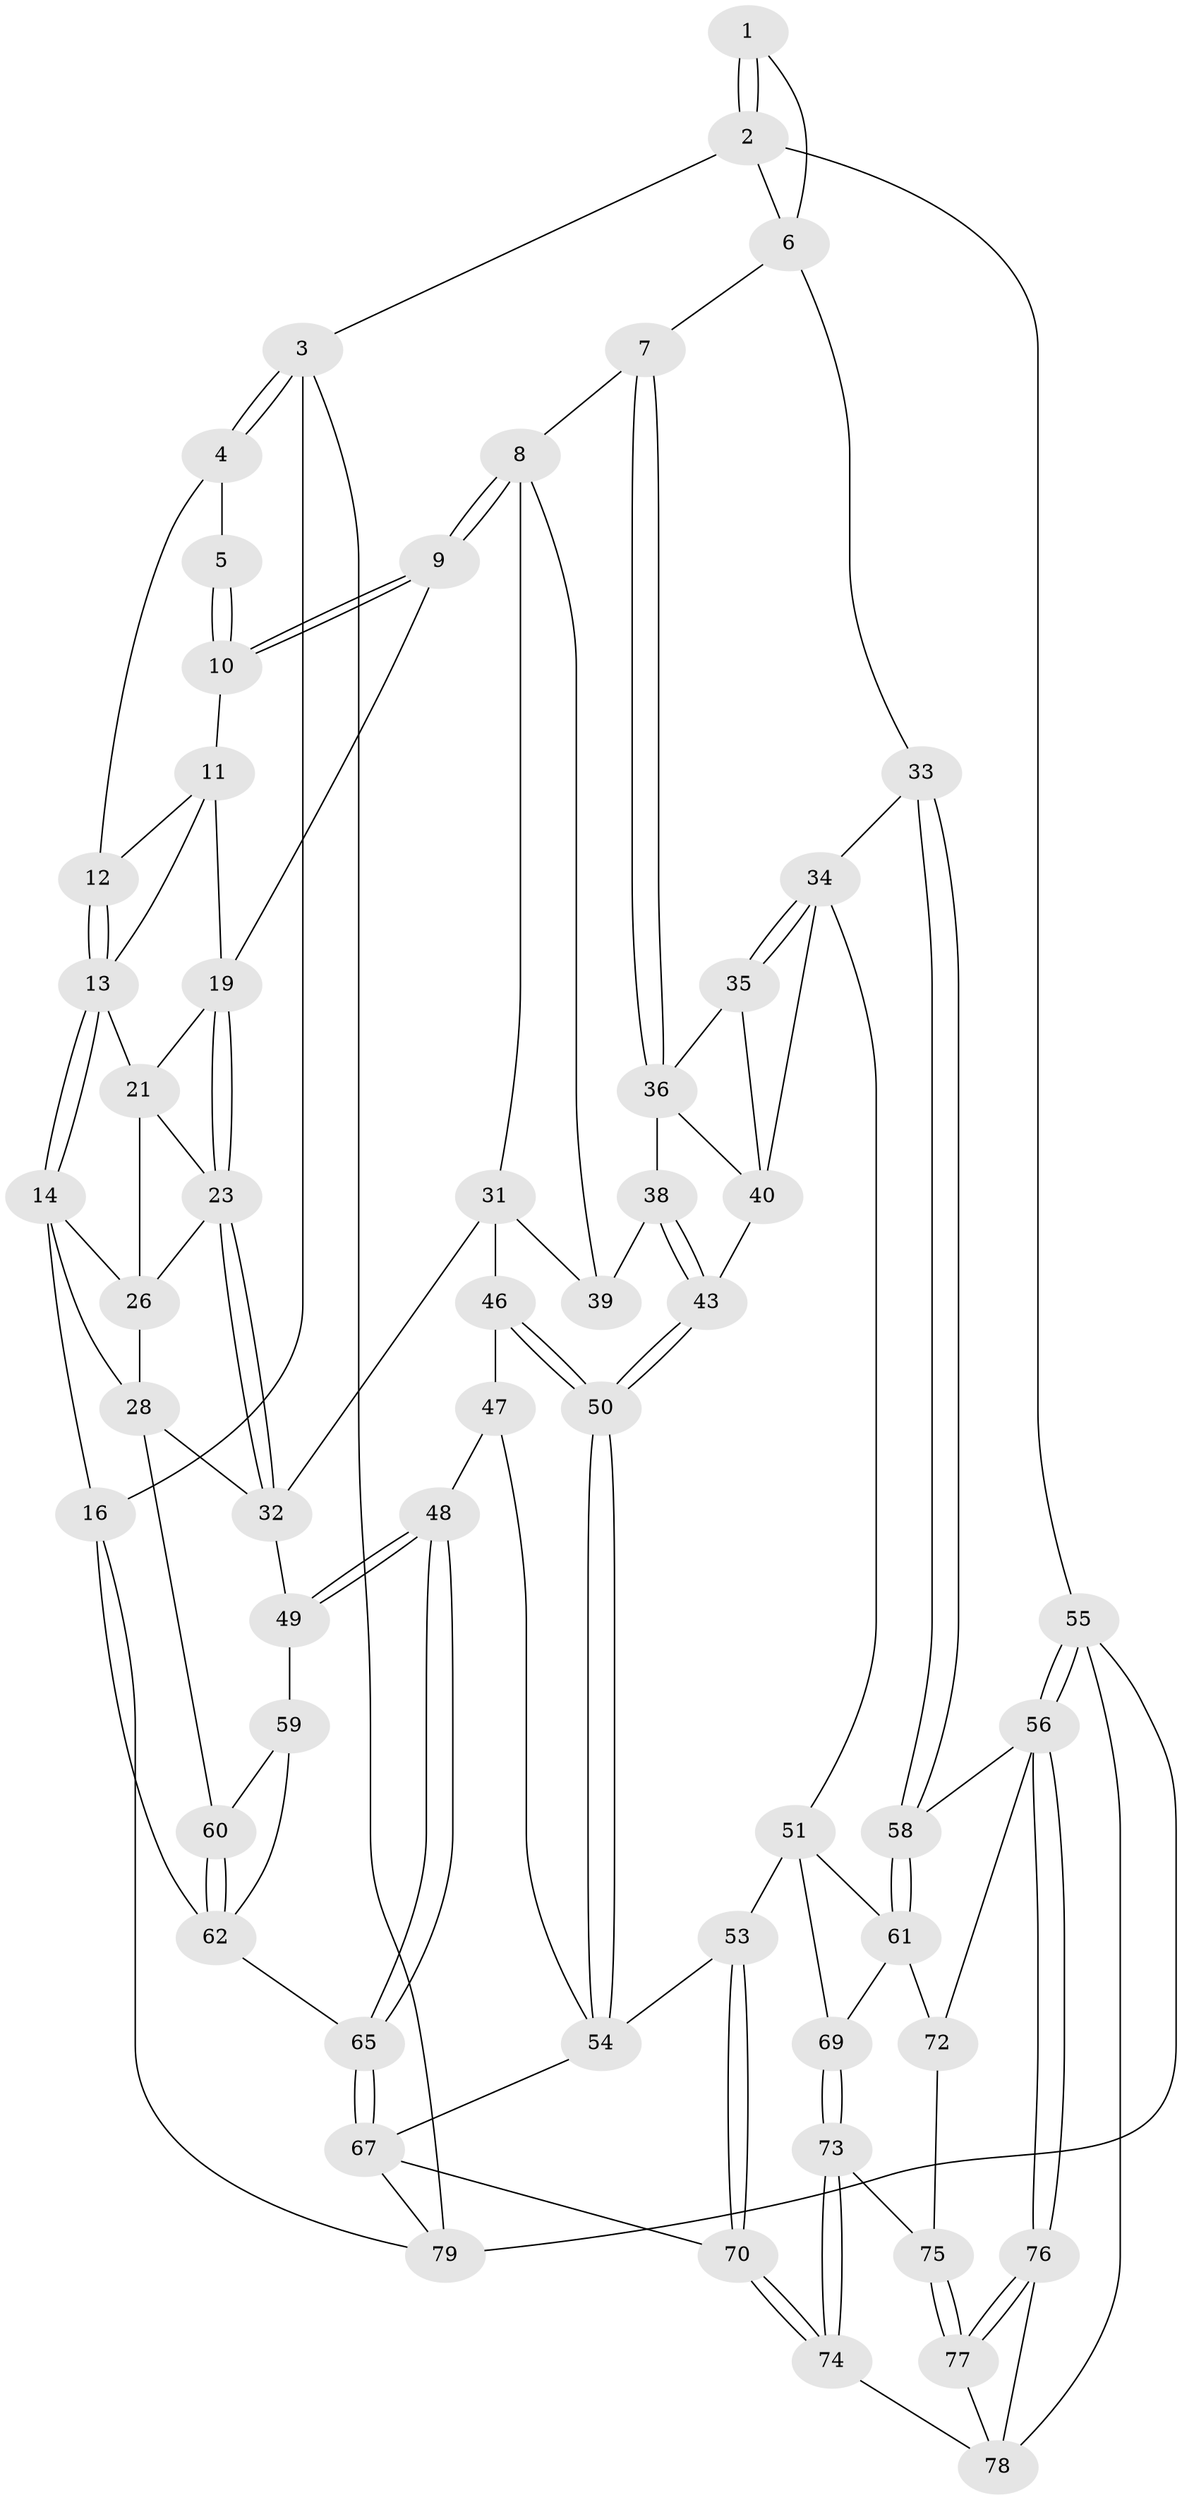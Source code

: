 // Generated by graph-tools (version 1.1) at 2025/52/02/27/25 19:52:43]
// undirected, 57 vertices, 127 edges
graph export_dot {
graph [start="1"]
  node [color=gray90,style=filled];
  1 [pos="+0.5878430964395043+0"];
  2 [pos="+1+0"];
  3 [pos="+0+0"];
  4 [pos="+0+0"];
  5 [pos="+0.58778539670397+0"];
  6 [pos="+0.5952860494704889+0.16942352872861927",super="+22"];
  7 [pos="+0.5465055921943114+0.2796154891574222"];
  8 [pos="+0.517372427657221+0.2839949967153619",super="+30"];
  9 [pos="+0.4984367852645078+0.28050034414682923"];
  10 [pos="+0.37375354016685297+0.10947020916409428"];
  11 [pos="+0.27887315720416245+0.08992617959882866",super="+17"];
  12 [pos="+0.06998187165320166+0"];
  13 [pos="+0.1007934518903883+0.24092823656904605",super="+18"];
  14 [pos="+0.09258787801661139+0.25280558065331377",super="+15"];
  16 [pos="+0+0.4213254325294386",super="+63"];
  19 [pos="+0.3898359273242477+0.31743770796960674",super="+20"];
  21 [pos="+0.22061633142183046+0.28378782996634305",super="+25"];
  23 [pos="+0.3181879751670038+0.38624266818443787",super="+24"];
  26 [pos="+0.18033214561179844+0.32593948706398457",super="+27"];
  28 [pos="+0.1852615570336932+0.4333540670765306",super="+29"];
  31 [pos="+0.3456314268282358+0.4815738844346325",super="+45"];
  32 [pos="+0.3376888555379751+0.46999876374999694",super="+41"];
  33 [pos="+1+0.24676175844554957"];
  34 [pos="+1+0.2717477363340376",super="+44"];
  35 [pos="+0.79635306078779+0.3063283518743468"];
  36 [pos="+0.5597037637907593+0.28914510755744033",super="+37"];
  38 [pos="+0.6018041770371584+0.5229203818508505"];
  39 [pos="+0.471736436511942+0.5173212795303818"];
  40 [pos="+0.7147025758559375+0.4613770046608557",super="+42"];
  43 [pos="+0.6045259191476481+0.5263061399941358"];
  46 [pos="+0.4030876806607643+0.6223162520527586"];
  47 [pos="+0.35075691460420655+0.6643956299163595"];
  48 [pos="+0.2612935663189157+0.6657810365161954"];
  49 [pos="+0.21933202692831794+0.6334326339339309"];
  50 [pos="+0.5832029240965553+0.6797259495284278"];
  51 [pos="+0.785107410932691+0.6381696978632964",super="+52"];
  53 [pos="+0.6231717256663121+0.7133708311069207"];
  54 [pos="+0.6008721561206507+0.6998506754045066",super="+66"];
  55 [pos="+1+1",super="+82"];
  56 [pos="+1+1",super="+57"];
  58 [pos="+1+0.6997465721995302"];
  59 [pos="+0.17507738194932884+0.6297973156874306"];
  60 [pos="+0.12099055008603693+0.6147925468679568"];
  61 [pos="+0.9051217294884126+0.6844624888864905",super="+68"];
  62 [pos="+0+0.9124573220572115",super="+64"];
  65 [pos="+0.20717911475385925+0.7913719185383213"];
  67 [pos="+0.39212413716550626+1",super="+71"];
  69 [pos="+0.68539836049198+0.7637113793228204"];
  70 [pos="+0.46750008861440856+1"];
  72 [pos="+0.839288995259745+0.8650716477303171"];
  73 [pos="+0.6916767187493221+0.8434222297754109"];
  74 [pos="+0.6869519770457547+0.8683686736302768"];
  75 [pos="+0.8168090714836062+0.8748960688537587"];
  76 [pos="+0.7917142346349644+0.9525227896276927"];
  77 [pos="+0.7732732889636021+0.9288167863320268"];
  78 [pos="+0.7250235163007083+0.9234375409014335",super="+81"];
  79 [pos="+0.3861287045810098+1",super="+80"];
  1 -- 2;
  1 -- 2;
  1 -- 6;
  2 -- 3;
  2 -- 55;
  2 -- 6;
  3 -- 4;
  3 -- 4;
  3 -- 16;
  3 -- 79;
  4 -- 5;
  4 -- 12;
  5 -- 10;
  5 -- 10;
  6 -- 7;
  6 -- 33;
  7 -- 8;
  7 -- 36;
  7 -- 36;
  8 -- 9;
  8 -- 9;
  8 -- 31;
  8 -- 39;
  9 -- 10;
  9 -- 10;
  9 -- 19;
  10 -- 11;
  11 -- 12;
  11 -- 19;
  11 -- 13;
  12 -- 13;
  12 -- 13;
  13 -- 14;
  13 -- 14;
  13 -- 21;
  14 -- 26;
  14 -- 16;
  14 -- 28;
  16 -- 62;
  16 -- 79;
  19 -- 23;
  19 -- 23;
  19 -- 21;
  21 -- 26;
  21 -- 23;
  23 -- 32;
  23 -- 32;
  23 -- 26;
  26 -- 28;
  28 -- 60;
  28 -- 32;
  31 -- 32;
  31 -- 39;
  31 -- 46;
  32 -- 49;
  33 -- 34;
  33 -- 58;
  33 -- 58;
  34 -- 35;
  34 -- 35;
  34 -- 40;
  34 -- 51;
  35 -- 36;
  35 -- 40;
  36 -- 40;
  36 -- 38;
  38 -- 39;
  38 -- 43;
  38 -- 43;
  40 -- 43;
  43 -- 50;
  43 -- 50;
  46 -- 47;
  46 -- 50;
  46 -- 50;
  47 -- 48;
  47 -- 54;
  48 -- 49;
  48 -- 49;
  48 -- 65;
  48 -- 65;
  49 -- 59;
  50 -- 54;
  50 -- 54;
  51 -- 61;
  51 -- 53;
  51 -- 69;
  53 -- 54;
  53 -- 70;
  53 -- 70;
  54 -- 67;
  55 -- 56;
  55 -- 56;
  55 -- 78;
  55 -- 79 [weight=2];
  56 -- 76;
  56 -- 76;
  56 -- 58;
  56 -- 72;
  58 -- 61;
  58 -- 61;
  59 -- 60;
  59 -- 62;
  60 -- 62;
  60 -- 62;
  61 -- 72;
  61 -- 69;
  62 -- 65;
  65 -- 67;
  65 -- 67;
  67 -- 70;
  67 -- 79;
  69 -- 73;
  69 -- 73;
  70 -- 74;
  70 -- 74;
  72 -- 75;
  73 -- 74;
  73 -- 74;
  73 -- 75;
  74 -- 78;
  75 -- 77;
  75 -- 77;
  76 -- 77;
  76 -- 77;
  76 -- 78;
  77 -- 78;
}
